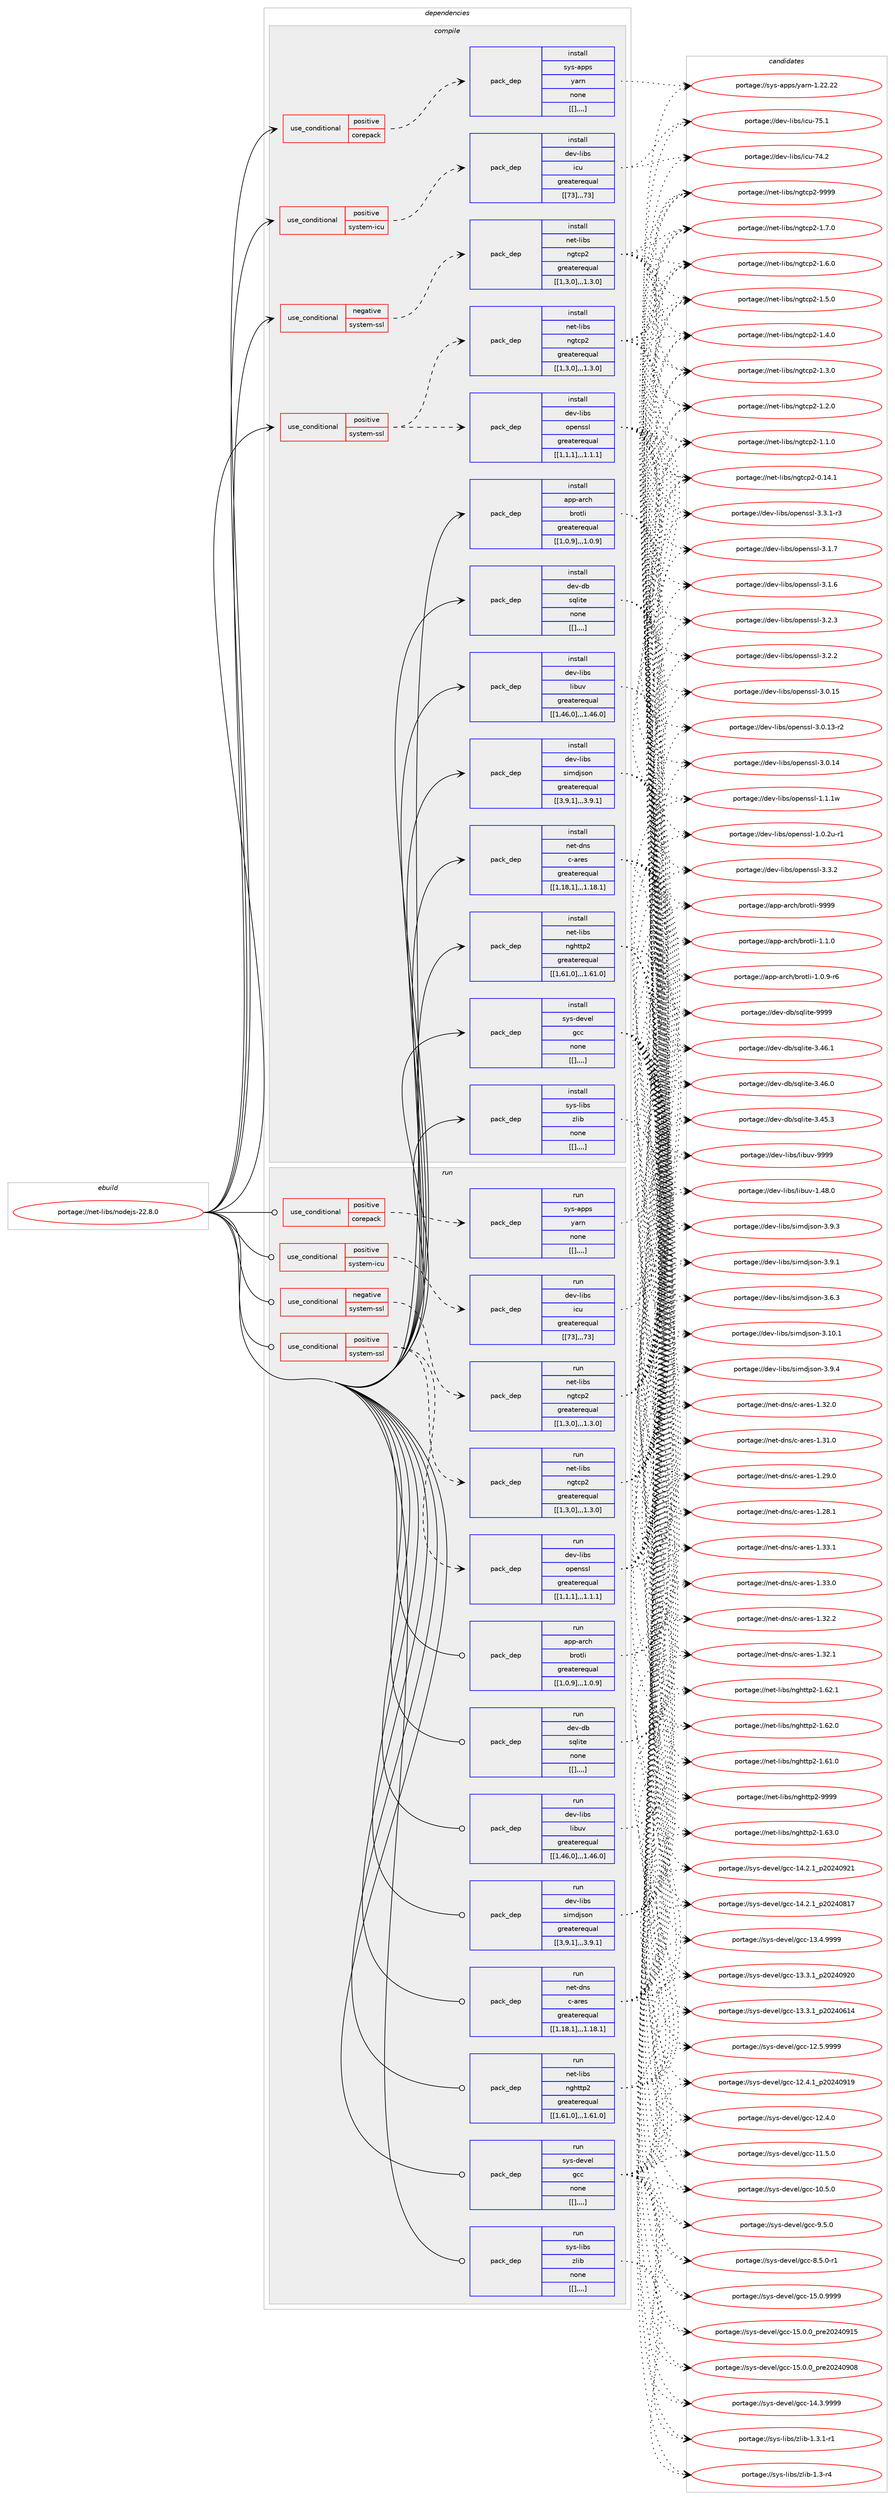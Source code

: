 digraph prolog {

# *************
# Graph options
# *************

newrank=true;
concentrate=true;
compound=true;
graph [rankdir=LR,fontname=Helvetica,fontsize=10,ranksep=1.5];#, ranksep=2.5, nodesep=0.2];
edge  [arrowhead=vee];
node  [fontname=Helvetica,fontsize=10];

# **********
# The ebuild
# **********

subgraph cluster_leftcol {
color=gray;
label=<<i>ebuild</i>>;
id [label="portage://net-libs/nodejs-22.8.0", color=red, width=4, href="../net-libs/nodejs-22.8.0.svg"];
}

# ****************
# The dependencies
# ****************

subgraph cluster_midcol {
color=gray;
label=<<i>dependencies</i>>;
subgraph cluster_compile {
fillcolor="#eeeeee";
style=filled;
label=<<i>compile</i>>;
subgraph cond98636 {
dependency373042 [label=<<TABLE BORDER="0" CELLBORDER="1" CELLSPACING="0" CELLPADDING="4"><TR><TD ROWSPAN="3" CELLPADDING="10">use_conditional</TD></TR><TR><TD>negative</TD></TR><TR><TD>system-ssl</TD></TR></TABLE>>, shape=none, color=red];
subgraph pack271707 {
dependency373043 [label=<<TABLE BORDER="0" CELLBORDER="1" CELLSPACING="0" CELLPADDING="4" WIDTH="220"><TR><TD ROWSPAN="6" CELLPADDING="30">pack_dep</TD></TR><TR><TD WIDTH="110">install</TD></TR><TR><TD>net-libs</TD></TR><TR><TD>ngtcp2</TD></TR><TR><TD>greaterequal</TD></TR><TR><TD>[[1,3,0],,,1.3.0]</TD></TR></TABLE>>, shape=none, color=blue];
}
dependency373042:e -> dependency373043:w [weight=20,style="dashed",arrowhead="vee"];
}
id:e -> dependency373042:w [weight=20,style="solid",arrowhead="vee"];
subgraph cond98637 {
dependency373044 [label=<<TABLE BORDER="0" CELLBORDER="1" CELLSPACING="0" CELLPADDING="4"><TR><TD ROWSPAN="3" CELLPADDING="10">use_conditional</TD></TR><TR><TD>positive</TD></TR><TR><TD>corepack</TD></TR></TABLE>>, shape=none, color=red];
subgraph pack271708 {
dependency373045 [label=<<TABLE BORDER="0" CELLBORDER="1" CELLSPACING="0" CELLPADDING="4" WIDTH="220"><TR><TD ROWSPAN="6" CELLPADDING="30">pack_dep</TD></TR><TR><TD WIDTH="110">install</TD></TR><TR><TD>sys-apps</TD></TR><TR><TD>yarn</TD></TR><TR><TD>none</TD></TR><TR><TD>[[],,,,]</TD></TR></TABLE>>, shape=none, color=blue];
}
dependency373044:e -> dependency373045:w [weight=20,style="dashed",arrowhead="vee"];
}
id:e -> dependency373044:w [weight=20,style="solid",arrowhead="vee"];
subgraph cond98638 {
dependency373046 [label=<<TABLE BORDER="0" CELLBORDER="1" CELLSPACING="0" CELLPADDING="4"><TR><TD ROWSPAN="3" CELLPADDING="10">use_conditional</TD></TR><TR><TD>positive</TD></TR><TR><TD>system-icu</TD></TR></TABLE>>, shape=none, color=red];
subgraph pack271709 {
dependency373047 [label=<<TABLE BORDER="0" CELLBORDER="1" CELLSPACING="0" CELLPADDING="4" WIDTH="220"><TR><TD ROWSPAN="6" CELLPADDING="30">pack_dep</TD></TR><TR><TD WIDTH="110">install</TD></TR><TR><TD>dev-libs</TD></TR><TR><TD>icu</TD></TR><TR><TD>greaterequal</TD></TR><TR><TD>[[73],,,73]</TD></TR></TABLE>>, shape=none, color=blue];
}
dependency373046:e -> dependency373047:w [weight=20,style="dashed",arrowhead="vee"];
}
id:e -> dependency373046:w [weight=20,style="solid",arrowhead="vee"];
subgraph cond98639 {
dependency373048 [label=<<TABLE BORDER="0" CELLBORDER="1" CELLSPACING="0" CELLPADDING="4"><TR><TD ROWSPAN="3" CELLPADDING="10">use_conditional</TD></TR><TR><TD>positive</TD></TR><TR><TD>system-ssl</TD></TR></TABLE>>, shape=none, color=red];
subgraph pack271710 {
dependency373049 [label=<<TABLE BORDER="0" CELLBORDER="1" CELLSPACING="0" CELLPADDING="4" WIDTH="220"><TR><TD ROWSPAN="6" CELLPADDING="30">pack_dep</TD></TR><TR><TD WIDTH="110">install</TD></TR><TR><TD>net-libs</TD></TR><TR><TD>ngtcp2</TD></TR><TR><TD>greaterequal</TD></TR><TR><TD>[[1,3,0],,,1.3.0]</TD></TR></TABLE>>, shape=none, color=blue];
}
dependency373048:e -> dependency373049:w [weight=20,style="dashed",arrowhead="vee"];
subgraph pack271711 {
dependency373050 [label=<<TABLE BORDER="0" CELLBORDER="1" CELLSPACING="0" CELLPADDING="4" WIDTH="220"><TR><TD ROWSPAN="6" CELLPADDING="30">pack_dep</TD></TR><TR><TD WIDTH="110">install</TD></TR><TR><TD>dev-libs</TD></TR><TR><TD>openssl</TD></TR><TR><TD>greaterequal</TD></TR><TR><TD>[[1,1,1],,,1.1.1]</TD></TR></TABLE>>, shape=none, color=blue];
}
dependency373048:e -> dependency373050:w [weight=20,style="dashed",arrowhead="vee"];
}
id:e -> dependency373048:w [weight=20,style="solid",arrowhead="vee"];
subgraph pack271712 {
dependency373051 [label=<<TABLE BORDER="0" CELLBORDER="1" CELLSPACING="0" CELLPADDING="4" WIDTH="220"><TR><TD ROWSPAN="6" CELLPADDING="30">pack_dep</TD></TR><TR><TD WIDTH="110">install</TD></TR><TR><TD>app-arch</TD></TR><TR><TD>brotli</TD></TR><TR><TD>greaterequal</TD></TR><TR><TD>[[1,0,9],,,1.0.9]</TD></TR></TABLE>>, shape=none, color=blue];
}
id:e -> dependency373051:w [weight=20,style="solid",arrowhead="vee"];
subgraph pack271713 {
dependency373052 [label=<<TABLE BORDER="0" CELLBORDER="1" CELLSPACING="0" CELLPADDING="4" WIDTH="220"><TR><TD ROWSPAN="6" CELLPADDING="30">pack_dep</TD></TR><TR><TD WIDTH="110">install</TD></TR><TR><TD>dev-db</TD></TR><TR><TD>sqlite</TD></TR><TR><TD>none</TD></TR><TR><TD>[[],,,,]</TD></TR></TABLE>>, shape=none, color=blue];
}
id:e -> dependency373052:w [weight=20,style="solid",arrowhead="vee"];
subgraph pack271714 {
dependency373053 [label=<<TABLE BORDER="0" CELLBORDER="1" CELLSPACING="0" CELLPADDING="4" WIDTH="220"><TR><TD ROWSPAN="6" CELLPADDING="30">pack_dep</TD></TR><TR><TD WIDTH="110">install</TD></TR><TR><TD>dev-libs</TD></TR><TR><TD>libuv</TD></TR><TR><TD>greaterequal</TD></TR><TR><TD>[[1,46,0],,,1.46.0]</TD></TR></TABLE>>, shape=none, color=blue];
}
id:e -> dependency373053:w [weight=20,style="solid",arrowhead="vee"];
subgraph pack271715 {
dependency373054 [label=<<TABLE BORDER="0" CELLBORDER="1" CELLSPACING="0" CELLPADDING="4" WIDTH="220"><TR><TD ROWSPAN="6" CELLPADDING="30">pack_dep</TD></TR><TR><TD WIDTH="110">install</TD></TR><TR><TD>dev-libs</TD></TR><TR><TD>simdjson</TD></TR><TR><TD>greaterequal</TD></TR><TR><TD>[[3,9,1],,,3.9.1]</TD></TR></TABLE>>, shape=none, color=blue];
}
id:e -> dependency373054:w [weight=20,style="solid",arrowhead="vee"];
subgraph pack271716 {
dependency373055 [label=<<TABLE BORDER="0" CELLBORDER="1" CELLSPACING="0" CELLPADDING="4" WIDTH="220"><TR><TD ROWSPAN="6" CELLPADDING="30">pack_dep</TD></TR><TR><TD WIDTH="110">install</TD></TR><TR><TD>net-dns</TD></TR><TR><TD>c-ares</TD></TR><TR><TD>greaterequal</TD></TR><TR><TD>[[1,18,1],,,1.18.1]</TD></TR></TABLE>>, shape=none, color=blue];
}
id:e -> dependency373055:w [weight=20,style="solid",arrowhead="vee"];
subgraph pack271717 {
dependency373056 [label=<<TABLE BORDER="0" CELLBORDER="1" CELLSPACING="0" CELLPADDING="4" WIDTH="220"><TR><TD ROWSPAN="6" CELLPADDING="30">pack_dep</TD></TR><TR><TD WIDTH="110">install</TD></TR><TR><TD>net-libs</TD></TR><TR><TD>nghttp2</TD></TR><TR><TD>greaterequal</TD></TR><TR><TD>[[1,61,0],,,1.61.0]</TD></TR></TABLE>>, shape=none, color=blue];
}
id:e -> dependency373056:w [weight=20,style="solid",arrowhead="vee"];
subgraph pack271718 {
dependency373057 [label=<<TABLE BORDER="0" CELLBORDER="1" CELLSPACING="0" CELLPADDING="4" WIDTH="220"><TR><TD ROWSPAN="6" CELLPADDING="30">pack_dep</TD></TR><TR><TD WIDTH="110">install</TD></TR><TR><TD>sys-devel</TD></TR><TR><TD>gcc</TD></TR><TR><TD>none</TD></TR><TR><TD>[[],,,,]</TD></TR></TABLE>>, shape=none, color=blue];
}
id:e -> dependency373057:w [weight=20,style="solid",arrowhead="vee"];
subgraph pack271719 {
dependency373058 [label=<<TABLE BORDER="0" CELLBORDER="1" CELLSPACING="0" CELLPADDING="4" WIDTH="220"><TR><TD ROWSPAN="6" CELLPADDING="30">pack_dep</TD></TR><TR><TD WIDTH="110">install</TD></TR><TR><TD>sys-libs</TD></TR><TR><TD>zlib</TD></TR><TR><TD>none</TD></TR><TR><TD>[[],,,,]</TD></TR></TABLE>>, shape=none, color=blue];
}
id:e -> dependency373058:w [weight=20,style="solid",arrowhead="vee"];
}
subgraph cluster_compileandrun {
fillcolor="#eeeeee";
style=filled;
label=<<i>compile and run</i>>;
}
subgraph cluster_run {
fillcolor="#eeeeee";
style=filled;
label=<<i>run</i>>;
subgraph cond98640 {
dependency373059 [label=<<TABLE BORDER="0" CELLBORDER="1" CELLSPACING="0" CELLPADDING="4"><TR><TD ROWSPAN="3" CELLPADDING="10">use_conditional</TD></TR><TR><TD>negative</TD></TR><TR><TD>system-ssl</TD></TR></TABLE>>, shape=none, color=red];
subgraph pack271720 {
dependency373060 [label=<<TABLE BORDER="0" CELLBORDER="1" CELLSPACING="0" CELLPADDING="4" WIDTH="220"><TR><TD ROWSPAN="6" CELLPADDING="30">pack_dep</TD></TR><TR><TD WIDTH="110">run</TD></TR><TR><TD>net-libs</TD></TR><TR><TD>ngtcp2</TD></TR><TR><TD>greaterequal</TD></TR><TR><TD>[[1,3,0],,,1.3.0]</TD></TR></TABLE>>, shape=none, color=blue];
}
dependency373059:e -> dependency373060:w [weight=20,style="dashed",arrowhead="vee"];
}
id:e -> dependency373059:w [weight=20,style="solid",arrowhead="odot"];
subgraph cond98641 {
dependency373061 [label=<<TABLE BORDER="0" CELLBORDER="1" CELLSPACING="0" CELLPADDING="4"><TR><TD ROWSPAN="3" CELLPADDING="10">use_conditional</TD></TR><TR><TD>positive</TD></TR><TR><TD>corepack</TD></TR></TABLE>>, shape=none, color=red];
subgraph pack271721 {
dependency373062 [label=<<TABLE BORDER="0" CELLBORDER="1" CELLSPACING="0" CELLPADDING="4" WIDTH="220"><TR><TD ROWSPAN="6" CELLPADDING="30">pack_dep</TD></TR><TR><TD WIDTH="110">run</TD></TR><TR><TD>sys-apps</TD></TR><TR><TD>yarn</TD></TR><TR><TD>none</TD></TR><TR><TD>[[],,,,]</TD></TR></TABLE>>, shape=none, color=blue];
}
dependency373061:e -> dependency373062:w [weight=20,style="dashed",arrowhead="vee"];
}
id:e -> dependency373061:w [weight=20,style="solid",arrowhead="odot"];
subgraph cond98642 {
dependency373063 [label=<<TABLE BORDER="0" CELLBORDER="1" CELLSPACING="0" CELLPADDING="4"><TR><TD ROWSPAN="3" CELLPADDING="10">use_conditional</TD></TR><TR><TD>positive</TD></TR><TR><TD>system-icu</TD></TR></TABLE>>, shape=none, color=red];
subgraph pack271722 {
dependency373064 [label=<<TABLE BORDER="0" CELLBORDER="1" CELLSPACING="0" CELLPADDING="4" WIDTH="220"><TR><TD ROWSPAN="6" CELLPADDING="30">pack_dep</TD></TR><TR><TD WIDTH="110">run</TD></TR><TR><TD>dev-libs</TD></TR><TR><TD>icu</TD></TR><TR><TD>greaterequal</TD></TR><TR><TD>[[73],,,73]</TD></TR></TABLE>>, shape=none, color=blue];
}
dependency373063:e -> dependency373064:w [weight=20,style="dashed",arrowhead="vee"];
}
id:e -> dependency373063:w [weight=20,style="solid",arrowhead="odot"];
subgraph cond98643 {
dependency373065 [label=<<TABLE BORDER="0" CELLBORDER="1" CELLSPACING="0" CELLPADDING="4"><TR><TD ROWSPAN="3" CELLPADDING="10">use_conditional</TD></TR><TR><TD>positive</TD></TR><TR><TD>system-ssl</TD></TR></TABLE>>, shape=none, color=red];
subgraph pack271723 {
dependency373066 [label=<<TABLE BORDER="0" CELLBORDER="1" CELLSPACING="0" CELLPADDING="4" WIDTH="220"><TR><TD ROWSPAN="6" CELLPADDING="30">pack_dep</TD></TR><TR><TD WIDTH="110">run</TD></TR><TR><TD>net-libs</TD></TR><TR><TD>ngtcp2</TD></TR><TR><TD>greaterequal</TD></TR><TR><TD>[[1,3,0],,,1.3.0]</TD></TR></TABLE>>, shape=none, color=blue];
}
dependency373065:e -> dependency373066:w [weight=20,style="dashed",arrowhead="vee"];
subgraph pack271724 {
dependency373067 [label=<<TABLE BORDER="0" CELLBORDER="1" CELLSPACING="0" CELLPADDING="4" WIDTH="220"><TR><TD ROWSPAN="6" CELLPADDING="30">pack_dep</TD></TR><TR><TD WIDTH="110">run</TD></TR><TR><TD>dev-libs</TD></TR><TR><TD>openssl</TD></TR><TR><TD>greaterequal</TD></TR><TR><TD>[[1,1,1],,,1.1.1]</TD></TR></TABLE>>, shape=none, color=blue];
}
dependency373065:e -> dependency373067:w [weight=20,style="dashed",arrowhead="vee"];
}
id:e -> dependency373065:w [weight=20,style="solid",arrowhead="odot"];
subgraph pack271725 {
dependency373068 [label=<<TABLE BORDER="0" CELLBORDER="1" CELLSPACING="0" CELLPADDING="4" WIDTH="220"><TR><TD ROWSPAN="6" CELLPADDING="30">pack_dep</TD></TR><TR><TD WIDTH="110">run</TD></TR><TR><TD>app-arch</TD></TR><TR><TD>brotli</TD></TR><TR><TD>greaterequal</TD></TR><TR><TD>[[1,0,9],,,1.0.9]</TD></TR></TABLE>>, shape=none, color=blue];
}
id:e -> dependency373068:w [weight=20,style="solid",arrowhead="odot"];
subgraph pack271726 {
dependency373069 [label=<<TABLE BORDER="0" CELLBORDER="1" CELLSPACING="0" CELLPADDING="4" WIDTH="220"><TR><TD ROWSPAN="6" CELLPADDING="30">pack_dep</TD></TR><TR><TD WIDTH="110">run</TD></TR><TR><TD>dev-db</TD></TR><TR><TD>sqlite</TD></TR><TR><TD>none</TD></TR><TR><TD>[[],,,,]</TD></TR></TABLE>>, shape=none, color=blue];
}
id:e -> dependency373069:w [weight=20,style="solid",arrowhead="odot"];
subgraph pack271727 {
dependency373070 [label=<<TABLE BORDER="0" CELLBORDER="1" CELLSPACING="0" CELLPADDING="4" WIDTH="220"><TR><TD ROWSPAN="6" CELLPADDING="30">pack_dep</TD></TR><TR><TD WIDTH="110">run</TD></TR><TR><TD>dev-libs</TD></TR><TR><TD>libuv</TD></TR><TR><TD>greaterequal</TD></TR><TR><TD>[[1,46,0],,,1.46.0]</TD></TR></TABLE>>, shape=none, color=blue];
}
id:e -> dependency373070:w [weight=20,style="solid",arrowhead="odot"];
subgraph pack271728 {
dependency373071 [label=<<TABLE BORDER="0" CELLBORDER="1" CELLSPACING="0" CELLPADDING="4" WIDTH="220"><TR><TD ROWSPAN="6" CELLPADDING="30">pack_dep</TD></TR><TR><TD WIDTH="110">run</TD></TR><TR><TD>dev-libs</TD></TR><TR><TD>simdjson</TD></TR><TR><TD>greaterequal</TD></TR><TR><TD>[[3,9,1],,,3.9.1]</TD></TR></TABLE>>, shape=none, color=blue];
}
id:e -> dependency373071:w [weight=20,style="solid",arrowhead="odot"];
subgraph pack271729 {
dependency373072 [label=<<TABLE BORDER="0" CELLBORDER="1" CELLSPACING="0" CELLPADDING="4" WIDTH="220"><TR><TD ROWSPAN="6" CELLPADDING="30">pack_dep</TD></TR><TR><TD WIDTH="110">run</TD></TR><TR><TD>net-dns</TD></TR><TR><TD>c-ares</TD></TR><TR><TD>greaterequal</TD></TR><TR><TD>[[1,18,1],,,1.18.1]</TD></TR></TABLE>>, shape=none, color=blue];
}
id:e -> dependency373072:w [weight=20,style="solid",arrowhead="odot"];
subgraph pack271730 {
dependency373073 [label=<<TABLE BORDER="0" CELLBORDER="1" CELLSPACING="0" CELLPADDING="4" WIDTH="220"><TR><TD ROWSPAN="6" CELLPADDING="30">pack_dep</TD></TR><TR><TD WIDTH="110">run</TD></TR><TR><TD>net-libs</TD></TR><TR><TD>nghttp2</TD></TR><TR><TD>greaterequal</TD></TR><TR><TD>[[1,61,0],,,1.61.0]</TD></TR></TABLE>>, shape=none, color=blue];
}
id:e -> dependency373073:w [weight=20,style="solid",arrowhead="odot"];
subgraph pack271731 {
dependency373074 [label=<<TABLE BORDER="0" CELLBORDER="1" CELLSPACING="0" CELLPADDING="4" WIDTH="220"><TR><TD ROWSPAN="6" CELLPADDING="30">pack_dep</TD></TR><TR><TD WIDTH="110">run</TD></TR><TR><TD>sys-devel</TD></TR><TR><TD>gcc</TD></TR><TR><TD>none</TD></TR><TR><TD>[[],,,,]</TD></TR></TABLE>>, shape=none, color=blue];
}
id:e -> dependency373074:w [weight=20,style="solid",arrowhead="odot"];
subgraph pack271732 {
dependency373075 [label=<<TABLE BORDER="0" CELLBORDER="1" CELLSPACING="0" CELLPADDING="4" WIDTH="220"><TR><TD ROWSPAN="6" CELLPADDING="30">pack_dep</TD></TR><TR><TD WIDTH="110">run</TD></TR><TR><TD>sys-libs</TD></TR><TR><TD>zlib</TD></TR><TR><TD>none</TD></TR><TR><TD>[[],,,,]</TD></TR></TABLE>>, shape=none, color=blue];
}
id:e -> dependency373075:w [weight=20,style="solid",arrowhead="odot"];
}
}

# **************
# The candidates
# **************

subgraph cluster_choices {
rank=same;
color=gray;
label=<<i>candidates</i>>;

subgraph choice271707 {
color=black;
nodesep=1;
choice11010111645108105981154711010311699112504557575757 [label="portage://net-libs/ngtcp2-9999", color=red, width=4,href="../net-libs/ngtcp2-9999.svg"];
choice1101011164510810598115471101031169911250454946554648 [label="portage://net-libs/ngtcp2-1.7.0", color=red, width=4,href="../net-libs/ngtcp2-1.7.0.svg"];
choice1101011164510810598115471101031169911250454946544648 [label="portage://net-libs/ngtcp2-1.6.0", color=red, width=4,href="../net-libs/ngtcp2-1.6.0.svg"];
choice1101011164510810598115471101031169911250454946534648 [label="portage://net-libs/ngtcp2-1.5.0", color=red, width=4,href="../net-libs/ngtcp2-1.5.0.svg"];
choice1101011164510810598115471101031169911250454946524648 [label="portage://net-libs/ngtcp2-1.4.0", color=red, width=4,href="../net-libs/ngtcp2-1.4.0.svg"];
choice1101011164510810598115471101031169911250454946514648 [label="portage://net-libs/ngtcp2-1.3.0", color=red, width=4,href="../net-libs/ngtcp2-1.3.0.svg"];
choice1101011164510810598115471101031169911250454946504648 [label="portage://net-libs/ngtcp2-1.2.0", color=red, width=4,href="../net-libs/ngtcp2-1.2.0.svg"];
choice1101011164510810598115471101031169911250454946494648 [label="portage://net-libs/ngtcp2-1.1.0", color=red, width=4,href="../net-libs/ngtcp2-1.1.0.svg"];
choice110101116451081059811547110103116991125045484649524649 [label="portage://net-libs/ngtcp2-0.14.1", color=red, width=4,href="../net-libs/ngtcp2-0.14.1.svg"];
dependency373043:e -> choice11010111645108105981154711010311699112504557575757:w [style=dotted,weight="100"];
dependency373043:e -> choice1101011164510810598115471101031169911250454946554648:w [style=dotted,weight="100"];
dependency373043:e -> choice1101011164510810598115471101031169911250454946544648:w [style=dotted,weight="100"];
dependency373043:e -> choice1101011164510810598115471101031169911250454946534648:w [style=dotted,weight="100"];
dependency373043:e -> choice1101011164510810598115471101031169911250454946524648:w [style=dotted,weight="100"];
dependency373043:e -> choice1101011164510810598115471101031169911250454946514648:w [style=dotted,weight="100"];
dependency373043:e -> choice1101011164510810598115471101031169911250454946504648:w [style=dotted,weight="100"];
dependency373043:e -> choice1101011164510810598115471101031169911250454946494648:w [style=dotted,weight="100"];
dependency373043:e -> choice110101116451081059811547110103116991125045484649524649:w [style=dotted,weight="100"];
}
subgraph choice271708 {
color=black;
nodesep=1;
choice115121115459711211211547121971141104549465050465050 [label="portage://sys-apps/yarn-1.22.22", color=red, width=4,href="../sys-apps/yarn-1.22.22.svg"];
dependency373045:e -> choice115121115459711211211547121971141104549465050465050:w [style=dotted,weight="100"];
}
subgraph choice271709 {
color=black;
nodesep=1;
choice100101118451081059811547105991174555534649 [label="portage://dev-libs/icu-75.1", color=red, width=4,href="../dev-libs/icu-75.1.svg"];
choice100101118451081059811547105991174555524650 [label="portage://dev-libs/icu-74.2", color=red, width=4,href="../dev-libs/icu-74.2.svg"];
dependency373047:e -> choice100101118451081059811547105991174555534649:w [style=dotted,weight="100"];
dependency373047:e -> choice100101118451081059811547105991174555524650:w [style=dotted,weight="100"];
}
subgraph choice271710 {
color=black;
nodesep=1;
choice11010111645108105981154711010311699112504557575757 [label="portage://net-libs/ngtcp2-9999", color=red, width=4,href="../net-libs/ngtcp2-9999.svg"];
choice1101011164510810598115471101031169911250454946554648 [label="portage://net-libs/ngtcp2-1.7.0", color=red, width=4,href="../net-libs/ngtcp2-1.7.0.svg"];
choice1101011164510810598115471101031169911250454946544648 [label="portage://net-libs/ngtcp2-1.6.0", color=red, width=4,href="../net-libs/ngtcp2-1.6.0.svg"];
choice1101011164510810598115471101031169911250454946534648 [label="portage://net-libs/ngtcp2-1.5.0", color=red, width=4,href="../net-libs/ngtcp2-1.5.0.svg"];
choice1101011164510810598115471101031169911250454946524648 [label="portage://net-libs/ngtcp2-1.4.0", color=red, width=4,href="../net-libs/ngtcp2-1.4.0.svg"];
choice1101011164510810598115471101031169911250454946514648 [label="portage://net-libs/ngtcp2-1.3.0", color=red, width=4,href="../net-libs/ngtcp2-1.3.0.svg"];
choice1101011164510810598115471101031169911250454946504648 [label="portage://net-libs/ngtcp2-1.2.0", color=red, width=4,href="../net-libs/ngtcp2-1.2.0.svg"];
choice1101011164510810598115471101031169911250454946494648 [label="portage://net-libs/ngtcp2-1.1.0", color=red, width=4,href="../net-libs/ngtcp2-1.1.0.svg"];
choice110101116451081059811547110103116991125045484649524649 [label="portage://net-libs/ngtcp2-0.14.1", color=red, width=4,href="../net-libs/ngtcp2-0.14.1.svg"];
dependency373049:e -> choice11010111645108105981154711010311699112504557575757:w [style=dotted,weight="100"];
dependency373049:e -> choice1101011164510810598115471101031169911250454946554648:w [style=dotted,weight="100"];
dependency373049:e -> choice1101011164510810598115471101031169911250454946544648:w [style=dotted,weight="100"];
dependency373049:e -> choice1101011164510810598115471101031169911250454946534648:w [style=dotted,weight="100"];
dependency373049:e -> choice1101011164510810598115471101031169911250454946524648:w [style=dotted,weight="100"];
dependency373049:e -> choice1101011164510810598115471101031169911250454946514648:w [style=dotted,weight="100"];
dependency373049:e -> choice1101011164510810598115471101031169911250454946504648:w [style=dotted,weight="100"];
dependency373049:e -> choice1101011164510810598115471101031169911250454946494648:w [style=dotted,weight="100"];
dependency373049:e -> choice110101116451081059811547110103116991125045484649524649:w [style=dotted,weight="100"];
}
subgraph choice271711 {
color=black;
nodesep=1;
choice100101118451081059811547111112101110115115108455146514650 [label="portage://dev-libs/openssl-3.3.2", color=red, width=4,href="../dev-libs/openssl-3.3.2.svg"];
choice1001011184510810598115471111121011101151151084551465146494511451 [label="portage://dev-libs/openssl-3.3.1-r3", color=red, width=4,href="../dev-libs/openssl-3.3.1-r3.svg"];
choice100101118451081059811547111112101110115115108455146504651 [label="portage://dev-libs/openssl-3.2.3", color=red, width=4,href="../dev-libs/openssl-3.2.3.svg"];
choice100101118451081059811547111112101110115115108455146504650 [label="portage://dev-libs/openssl-3.2.2", color=red, width=4,href="../dev-libs/openssl-3.2.2.svg"];
choice100101118451081059811547111112101110115115108455146494655 [label="portage://dev-libs/openssl-3.1.7", color=red, width=4,href="../dev-libs/openssl-3.1.7.svg"];
choice100101118451081059811547111112101110115115108455146494654 [label="portage://dev-libs/openssl-3.1.6", color=red, width=4,href="../dev-libs/openssl-3.1.6.svg"];
choice10010111845108105981154711111210111011511510845514648464953 [label="portage://dev-libs/openssl-3.0.15", color=red, width=4,href="../dev-libs/openssl-3.0.15.svg"];
choice10010111845108105981154711111210111011511510845514648464952 [label="portage://dev-libs/openssl-3.0.14", color=red, width=4,href="../dev-libs/openssl-3.0.14.svg"];
choice100101118451081059811547111112101110115115108455146484649514511450 [label="portage://dev-libs/openssl-3.0.13-r2", color=red, width=4,href="../dev-libs/openssl-3.0.13-r2.svg"];
choice100101118451081059811547111112101110115115108454946494649119 [label="portage://dev-libs/openssl-1.1.1w", color=red, width=4,href="../dev-libs/openssl-1.1.1w.svg"];
choice1001011184510810598115471111121011101151151084549464846501174511449 [label="portage://dev-libs/openssl-1.0.2u-r1", color=red, width=4,href="../dev-libs/openssl-1.0.2u-r1.svg"];
dependency373050:e -> choice100101118451081059811547111112101110115115108455146514650:w [style=dotted,weight="100"];
dependency373050:e -> choice1001011184510810598115471111121011101151151084551465146494511451:w [style=dotted,weight="100"];
dependency373050:e -> choice100101118451081059811547111112101110115115108455146504651:w [style=dotted,weight="100"];
dependency373050:e -> choice100101118451081059811547111112101110115115108455146504650:w [style=dotted,weight="100"];
dependency373050:e -> choice100101118451081059811547111112101110115115108455146494655:w [style=dotted,weight="100"];
dependency373050:e -> choice100101118451081059811547111112101110115115108455146494654:w [style=dotted,weight="100"];
dependency373050:e -> choice10010111845108105981154711111210111011511510845514648464953:w [style=dotted,weight="100"];
dependency373050:e -> choice10010111845108105981154711111210111011511510845514648464952:w [style=dotted,weight="100"];
dependency373050:e -> choice100101118451081059811547111112101110115115108455146484649514511450:w [style=dotted,weight="100"];
dependency373050:e -> choice100101118451081059811547111112101110115115108454946494649119:w [style=dotted,weight="100"];
dependency373050:e -> choice1001011184510810598115471111121011101151151084549464846501174511449:w [style=dotted,weight="100"];
}
subgraph choice271712 {
color=black;
nodesep=1;
choice9711211245971149910447981141111161081054557575757 [label="portage://app-arch/brotli-9999", color=red, width=4,href="../app-arch/brotli-9999.svg"];
choice971121124597114991044798114111116108105454946494648 [label="portage://app-arch/brotli-1.1.0", color=red, width=4,href="../app-arch/brotli-1.1.0.svg"];
choice9711211245971149910447981141111161081054549464846574511454 [label="portage://app-arch/brotli-1.0.9-r6", color=red, width=4,href="../app-arch/brotli-1.0.9-r6.svg"];
dependency373051:e -> choice9711211245971149910447981141111161081054557575757:w [style=dotted,weight="100"];
dependency373051:e -> choice971121124597114991044798114111116108105454946494648:w [style=dotted,weight="100"];
dependency373051:e -> choice9711211245971149910447981141111161081054549464846574511454:w [style=dotted,weight="100"];
}
subgraph choice271713 {
color=black;
nodesep=1;
choice1001011184510098471151131081051161014557575757 [label="portage://dev-db/sqlite-9999", color=red, width=4,href="../dev-db/sqlite-9999.svg"];
choice10010111845100984711511310810511610145514652544649 [label="portage://dev-db/sqlite-3.46.1", color=red, width=4,href="../dev-db/sqlite-3.46.1.svg"];
choice10010111845100984711511310810511610145514652544648 [label="portage://dev-db/sqlite-3.46.0", color=red, width=4,href="../dev-db/sqlite-3.46.0.svg"];
choice10010111845100984711511310810511610145514652534651 [label="portage://dev-db/sqlite-3.45.3", color=red, width=4,href="../dev-db/sqlite-3.45.3.svg"];
dependency373052:e -> choice1001011184510098471151131081051161014557575757:w [style=dotted,weight="100"];
dependency373052:e -> choice10010111845100984711511310810511610145514652544649:w [style=dotted,weight="100"];
dependency373052:e -> choice10010111845100984711511310810511610145514652544648:w [style=dotted,weight="100"];
dependency373052:e -> choice10010111845100984711511310810511610145514652534651:w [style=dotted,weight="100"];
}
subgraph choice271714 {
color=black;
nodesep=1;
choice100101118451081059811547108105981171184557575757 [label="portage://dev-libs/libuv-9999", color=red, width=4,href="../dev-libs/libuv-9999.svg"];
choice1001011184510810598115471081059811711845494652564648 [label="portage://dev-libs/libuv-1.48.0", color=red, width=4,href="../dev-libs/libuv-1.48.0.svg"];
dependency373053:e -> choice100101118451081059811547108105981171184557575757:w [style=dotted,weight="100"];
dependency373053:e -> choice1001011184510810598115471081059811711845494652564648:w [style=dotted,weight="100"];
}
subgraph choice271715 {
color=black;
nodesep=1;
choice10010111845108105981154711510510910010611511111045514649484649 [label="portage://dev-libs/simdjson-3.10.1", color=red, width=4,href="../dev-libs/simdjson-3.10.1.svg"];
choice100101118451081059811547115105109100106115111110455146574652 [label="portage://dev-libs/simdjson-3.9.4", color=red, width=4,href="../dev-libs/simdjson-3.9.4.svg"];
choice100101118451081059811547115105109100106115111110455146574651 [label="portage://dev-libs/simdjson-3.9.3", color=red, width=4,href="../dev-libs/simdjson-3.9.3.svg"];
choice100101118451081059811547115105109100106115111110455146574649 [label="portage://dev-libs/simdjson-3.9.1", color=red, width=4,href="../dev-libs/simdjson-3.9.1.svg"];
choice100101118451081059811547115105109100106115111110455146544651 [label="portage://dev-libs/simdjson-3.6.3", color=red, width=4,href="../dev-libs/simdjson-3.6.3.svg"];
dependency373054:e -> choice10010111845108105981154711510510910010611511111045514649484649:w [style=dotted,weight="100"];
dependency373054:e -> choice100101118451081059811547115105109100106115111110455146574652:w [style=dotted,weight="100"];
dependency373054:e -> choice100101118451081059811547115105109100106115111110455146574651:w [style=dotted,weight="100"];
dependency373054:e -> choice100101118451081059811547115105109100106115111110455146574649:w [style=dotted,weight="100"];
dependency373054:e -> choice100101118451081059811547115105109100106115111110455146544651:w [style=dotted,weight="100"];
}
subgraph choice271716 {
color=black;
nodesep=1;
choice110101116451001101154799459711410111545494651514649 [label="portage://net-dns/c-ares-1.33.1", color=red, width=4,href="../net-dns/c-ares-1.33.1.svg"];
choice110101116451001101154799459711410111545494651514648 [label="portage://net-dns/c-ares-1.33.0", color=red, width=4,href="../net-dns/c-ares-1.33.0.svg"];
choice110101116451001101154799459711410111545494651504650 [label="portage://net-dns/c-ares-1.32.2", color=red, width=4,href="../net-dns/c-ares-1.32.2.svg"];
choice110101116451001101154799459711410111545494651504649 [label="portage://net-dns/c-ares-1.32.1", color=red, width=4,href="../net-dns/c-ares-1.32.1.svg"];
choice110101116451001101154799459711410111545494651504648 [label="portage://net-dns/c-ares-1.32.0", color=red, width=4,href="../net-dns/c-ares-1.32.0.svg"];
choice110101116451001101154799459711410111545494651494648 [label="portage://net-dns/c-ares-1.31.0", color=red, width=4,href="../net-dns/c-ares-1.31.0.svg"];
choice110101116451001101154799459711410111545494650574648 [label="portage://net-dns/c-ares-1.29.0", color=red, width=4,href="../net-dns/c-ares-1.29.0.svg"];
choice110101116451001101154799459711410111545494650564649 [label="portage://net-dns/c-ares-1.28.1", color=red, width=4,href="../net-dns/c-ares-1.28.1.svg"];
dependency373055:e -> choice110101116451001101154799459711410111545494651514649:w [style=dotted,weight="100"];
dependency373055:e -> choice110101116451001101154799459711410111545494651514648:w [style=dotted,weight="100"];
dependency373055:e -> choice110101116451001101154799459711410111545494651504650:w [style=dotted,weight="100"];
dependency373055:e -> choice110101116451001101154799459711410111545494651504649:w [style=dotted,weight="100"];
dependency373055:e -> choice110101116451001101154799459711410111545494651504648:w [style=dotted,weight="100"];
dependency373055:e -> choice110101116451001101154799459711410111545494651494648:w [style=dotted,weight="100"];
dependency373055:e -> choice110101116451001101154799459711410111545494650574648:w [style=dotted,weight="100"];
dependency373055:e -> choice110101116451001101154799459711410111545494650564649:w [style=dotted,weight="100"];
}
subgraph choice271717 {
color=black;
nodesep=1;
choice110101116451081059811547110103104116116112504557575757 [label="portage://net-libs/nghttp2-9999", color=red, width=4,href="../net-libs/nghttp2-9999.svg"];
choice1101011164510810598115471101031041161161125045494654514648 [label="portage://net-libs/nghttp2-1.63.0", color=red, width=4,href="../net-libs/nghttp2-1.63.0.svg"];
choice1101011164510810598115471101031041161161125045494654504649 [label="portage://net-libs/nghttp2-1.62.1", color=red, width=4,href="../net-libs/nghttp2-1.62.1.svg"];
choice1101011164510810598115471101031041161161125045494654504648 [label="portage://net-libs/nghttp2-1.62.0", color=red, width=4,href="../net-libs/nghttp2-1.62.0.svg"];
choice1101011164510810598115471101031041161161125045494654494648 [label="portage://net-libs/nghttp2-1.61.0", color=red, width=4,href="../net-libs/nghttp2-1.61.0.svg"];
dependency373056:e -> choice110101116451081059811547110103104116116112504557575757:w [style=dotted,weight="100"];
dependency373056:e -> choice1101011164510810598115471101031041161161125045494654514648:w [style=dotted,weight="100"];
dependency373056:e -> choice1101011164510810598115471101031041161161125045494654504649:w [style=dotted,weight="100"];
dependency373056:e -> choice1101011164510810598115471101031041161161125045494654504648:w [style=dotted,weight="100"];
dependency373056:e -> choice1101011164510810598115471101031041161161125045494654494648:w [style=dotted,weight="100"];
}
subgraph choice271718 {
color=black;
nodesep=1;
choice1151211154510010111810110847103999945495346484657575757 [label="portage://sys-devel/gcc-15.0.9999", color=red, width=4,href="../sys-devel/gcc-15.0.9999.svg"];
choice1151211154510010111810110847103999945495346484648951121141015048505248574953 [label="portage://sys-devel/gcc-15.0.0_pre20240915", color=red, width=4,href="../sys-devel/gcc-15.0.0_pre20240915.svg"];
choice1151211154510010111810110847103999945495346484648951121141015048505248574856 [label="portage://sys-devel/gcc-15.0.0_pre20240908", color=red, width=4,href="../sys-devel/gcc-15.0.0_pre20240908.svg"];
choice1151211154510010111810110847103999945495246514657575757 [label="portage://sys-devel/gcc-14.3.9999", color=red, width=4,href="../sys-devel/gcc-14.3.9999.svg"];
choice1151211154510010111810110847103999945495246504649951125048505248575049 [label="portage://sys-devel/gcc-14.2.1_p20240921", color=red, width=4,href="../sys-devel/gcc-14.2.1_p20240921.svg"];
choice1151211154510010111810110847103999945495246504649951125048505248564955 [label="portage://sys-devel/gcc-14.2.1_p20240817", color=red, width=4,href="../sys-devel/gcc-14.2.1_p20240817.svg"];
choice1151211154510010111810110847103999945495146524657575757 [label="portage://sys-devel/gcc-13.4.9999", color=red, width=4,href="../sys-devel/gcc-13.4.9999.svg"];
choice1151211154510010111810110847103999945495146514649951125048505248575048 [label="portage://sys-devel/gcc-13.3.1_p20240920", color=red, width=4,href="../sys-devel/gcc-13.3.1_p20240920.svg"];
choice1151211154510010111810110847103999945495146514649951125048505248544952 [label="portage://sys-devel/gcc-13.3.1_p20240614", color=red, width=4,href="../sys-devel/gcc-13.3.1_p20240614.svg"];
choice1151211154510010111810110847103999945495046534657575757 [label="portage://sys-devel/gcc-12.5.9999", color=red, width=4,href="../sys-devel/gcc-12.5.9999.svg"];
choice1151211154510010111810110847103999945495046524649951125048505248574957 [label="portage://sys-devel/gcc-12.4.1_p20240919", color=red, width=4,href="../sys-devel/gcc-12.4.1_p20240919.svg"];
choice1151211154510010111810110847103999945495046524648 [label="portage://sys-devel/gcc-12.4.0", color=red, width=4,href="../sys-devel/gcc-12.4.0.svg"];
choice1151211154510010111810110847103999945494946534648 [label="portage://sys-devel/gcc-11.5.0", color=red, width=4,href="../sys-devel/gcc-11.5.0.svg"];
choice1151211154510010111810110847103999945494846534648 [label="portage://sys-devel/gcc-10.5.0", color=red, width=4,href="../sys-devel/gcc-10.5.0.svg"];
choice11512111545100101118101108471039999455746534648 [label="portage://sys-devel/gcc-9.5.0", color=red, width=4,href="../sys-devel/gcc-9.5.0.svg"];
choice115121115451001011181011084710399994556465346484511449 [label="portage://sys-devel/gcc-8.5.0-r1", color=red, width=4,href="../sys-devel/gcc-8.5.0-r1.svg"];
dependency373057:e -> choice1151211154510010111810110847103999945495346484657575757:w [style=dotted,weight="100"];
dependency373057:e -> choice1151211154510010111810110847103999945495346484648951121141015048505248574953:w [style=dotted,weight="100"];
dependency373057:e -> choice1151211154510010111810110847103999945495346484648951121141015048505248574856:w [style=dotted,weight="100"];
dependency373057:e -> choice1151211154510010111810110847103999945495246514657575757:w [style=dotted,weight="100"];
dependency373057:e -> choice1151211154510010111810110847103999945495246504649951125048505248575049:w [style=dotted,weight="100"];
dependency373057:e -> choice1151211154510010111810110847103999945495246504649951125048505248564955:w [style=dotted,weight="100"];
dependency373057:e -> choice1151211154510010111810110847103999945495146524657575757:w [style=dotted,weight="100"];
dependency373057:e -> choice1151211154510010111810110847103999945495146514649951125048505248575048:w [style=dotted,weight="100"];
dependency373057:e -> choice1151211154510010111810110847103999945495146514649951125048505248544952:w [style=dotted,weight="100"];
dependency373057:e -> choice1151211154510010111810110847103999945495046534657575757:w [style=dotted,weight="100"];
dependency373057:e -> choice1151211154510010111810110847103999945495046524649951125048505248574957:w [style=dotted,weight="100"];
dependency373057:e -> choice1151211154510010111810110847103999945495046524648:w [style=dotted,weight="100"];
dependency373057:e -> choice1151211154510010111810110847103999945494946534648:w [style=dotted,weight="100"];
dependency373057:e -> choice1151211154510010111810110847103999945494846534648:w [style=dotted,weight="100"];
dependency373057:e -> choice11512111545100101118101108471039999455746534648:w [style=dotted,weight="100"];
dependency373057:e -> choice115121115451001011181011084710399994556465346484511449:w [style=dotted,weight="100"];
}
subgraph choice271719 {
color=black;
nodesep=1;
choice115121115451081059811547122108105984549465146494511449 [label="portage://sys-libs/zlib-1.3.1-r1", color=red, width=4,href="../sys-libs/zlib-1.3.1-r1.svg"];
choice11512111545108105981154712210810598454946514511452 [label="portage://sys-libs/zlib-1.3-r4", color=red, width=4,href="../sys-libs/zlib-1.3-r4.svg"];
dependency373058:e -> choice115121115451081059811547122108105984549465146494511449:w [style=dotted,weight="100"];
dependency373058:e -> choice11512111545108105981154712210810598454946514511452:w [style=dotted,weight="100"];
}
subgraph choice271720 {
color=black;
nodesep=1;
choice11010111645108105981154711010311699112504557575757 [label="portage://net-libs/ngtcp2-9999", color=red, width=4,href="../net-libs/ngtcp2-9999.svg"];
choice1101011164510810598115471101031169911250454946554648 [label="portage://net-libs/ngtcp2-1.7.0", color=red, width=4,href="../net-libs/ngtcp2-1.7.0.svg"];
choice1101011164510810598115471101031169911250454946544648 [label="portage://net-libs/ngtcp2-1.6.0", color=red, width=4,href="../net-libs/ngtcp2-1.6.0.svg"];
choice1101011164510810598115471101031169911250454946534648 [label="portage://net-libs/ngtcp2-1.5.0", color=red, width=4,href="../net-libs/ngtcp2-1.5.0.svg"];
choice1101011164510810598115471101031169911250454946524648 [label="portage://net-libs/ngtcp2-1.4.0", color=red, width=4,href="../net-libs/ngtcp2-1.4.0.svg"];
choice1101011164510810598115471101031169911250454946514648 [label="portage://net-libs/ngtcp2-1.3.0", color=red, width=4,href="../net-libs/ngtcp2-1.3.0.svg"];
choice1101011164510810598115471101031169911250454946504648 [label="portage://net-libs/ngtcp2-1.2.0", color=red, width=4,href="../net-libs/ngtcp2-1.2.0.svg"];
choice1101011164510810598115471101031169911250454946494648 [label="portage://net-libs/ngtcp2-1.1.0", color=red, width=4,href="../net-libs/ngtcp2-1.1.0.svg"];
choice110101116451081059811547110103116991125045484649524649 [label="portage://net-libs/ngtcp2-0.14.1", color=red, width=4,href="../net-libs/ngtcp2-0.14.1.svg"];
dependency373060:e -> choice11010111645108105981154711010311699112504557575757:w [style=dotted,weight="100"];
dependency373060:e -> choice1101011164510810598115471101031169911250454946554648:w [style=dotted,weight="100"];
dependency373060:e -> choice1101011164510810598115471101031169911250454946544648:w [style=dotted,weight="100"];
dependency373060:e -> choice1101011164510810598115471101031169911250454946534648:w [style=dotted,weight="100"];
dependency373060:e -> choice1101011164510810598115471101031169911250454946524648:w [style=dotted,weight="100"];
dependency373060:e -> choice1101011164510810598115471101031169911250454946514648:w [style=dotted,weight="100"];
dependency373060:e -> choice1101011164510810598115471101031169911250454946504648:w [style=dotted,weight="100"];
dependency373060:e -> choice1101011164510810598115471101031169911250454946494648:w [style=dotted,weight="100"];
dependency373060:e -> choice110101116451081059811547110103116991125045484649524649:w [style=dotted,weight="100"];
}
subgraph choice271721 {
color=black;
nodesep=1;
choice115121115459711211211547121971141104549465050465050 [label="portage://sys-apps/yarn-1.22.22", color=red, width=4,href="../sys-apps/yarn-1.22.22.svg"];
dependency373062:e -> choice115121115459711211211547121971141104549465050465050:w [style=dotted,weight="100"];
}
subgraph choice271722 {
color=black;
nodesep=1;
choice100101118451081059811547105991174555534649 [label="portage://dev-libs/icu-75.1", color=red, width=4,href="../dev-libs/icu-75.1.svg"];
choice100101118451081059811547105991174555524650 [label="portage://dev-libs/icu-74.2", color=red, width=4,href="../dev-libs/icu-74.2.svg"];
dependency373064:e -> choice100101118451081059811547105991174555534649:w [style=dotted,weight="100"];
dependency373064:e -> choice100101118451081059811547105991174555524650:w [style=dotted,weight="100"];
}
subgraph choice271723 {
color=black;
nodesep=1;
choice11010111645108105981154711010311699112504557575757 [label="portage://net-libs/ngtcp2-9999", color=red, width=4,href="../net-libs/ngtcp2-9999.svg"];
choice1101011164510810598115471101031169911250454946554648 [label="portage://net-libs/ngtcp2-1.7.0", color=red, width=4,href="../net-libs/ngtcp2-1.7.0.svg"];
choice1101011164510810598115471101031169911250454946544648 [label="portage://net-libs/ngtcp2-1.6.0", color=red, width=4,href="../net-libs/ngtcp2-1.6.0.svg"];
choice1101011164510810598115471101031169911250454946534648 [label="portage://net-libs/ngtcp2-1.5.0", color=red, width=4,href="../net-libs/ngtcp2-1.5.0.svg"];
choice1101011164510810598115471101031169911250454946524648 [label="portage://net-libs/ngtcp2-1.4.0", color=red, width=4,href="../net-libs/ngtcp2-1.4.0.svg"];
choice1101011164510810598115471101031169911250454946514648 [label="portage://net-libs/ngtcp2-1.3.0", color=red, width=4,href="../net-libs/ngtcp2-1.3.0.svg"];
choice1101011164510810598115471101031169911250454946504648 [label="portage://net-libs/ngtcp2-1.2.0", color=red, width=4,href="../net-libs/ngtcp2-1.2.0.svg"];
choice1101011164510810598115471101031169911250454946494648 [label="portage://net-libs/ngtcp2-1.1.0", color=red, width=4,href="../net-libs/ngtcp2-1.1.0.svg"];
choice110101116451081059811547110103116991125045484649524649 [label="portage://net-libs/ngtcp2-0.14.1", color=red, width=4,href="../net-libs/ngtcp2-0.14.1.svg"];
dependency373066:e -> choice11010111645108105981154711010311699112504557575757:w [style=dotted,weight="100"];
dependency373066:e -> choice1101011164510810598115471101031169911250454946554648:w [style=dotted,weight="100"];
dependency373066:e -> choice1101011164510810598115471101031169911250454946544648:w [style=dotted,weight="100"];
dependency373066:e -> choice1101011164510810598115471101031169911250454946534648:w [style=dotted,weight="100"];
dependency373066:e -> choice1101011164510810598115471101031169911250454946524648:w [style=dotted,weight="100"];
dependency373066:e -> choice1101011164510810598115471101031169911250454946514648:w [style=dotted,weight="100"];
dependency373066:e -> choice1101011164510810598115471101031169911250454946504648:w [style=dotted,weight="100"];
dependency373066:e -> choice1101011164510810598115471101031169911250454946494648:w [style=dotted,weight="100"];
dependency373066:e -> choice110101116451081059811547110103116991125045484649524649:w [style=dotted,weight="100"];
}
subgraph choice271724 {
color=black;
nodesep=1;
choice100101118451081059811547111112101110115115108455146514650 [label="portage://dev-libs/openssl-3.3.2", color=red, width=4,href="../dev-libs/openssl-3.3.2.svg"];
choice1001011184510810598115471111121011101151151084551465146494511451 [label="portage://dev-libs/openssl-3.3.1-r3", color=red, width=4,href="../dev-libs/openssl-3.3.1-r3.svg"];
choice100101118451081059811547111112101110115115108455146504651 [label="portage://dev-libs/openssl-3.2.3", color=red, width=4,href="../dev-libs/openssl-3.2.3.svg"];
choice100101118451081059811547111112101110115115108455146504650 [label="portage://dev-libs/openssl-3.2.2", color=red, width=4,href="../dev-libs/openssl-3.2.2.svg"];
choice100101118451081059811547111112101110115115108455146494655 [label="portage://dev-libs/openssl-3.1.7", color=red, width=4,href="../dev-libs/openssl-3.1.7.svg"];
choice100101118451081059811547111112101110115115108455146494654 [label="portage://dev-libs/openssl-3.1.6", color=red, width=4,href="../dev-libs/openssl-3.1.6.svg"];
choice10010111845108105981154711111210111011511510845514648464953 [label="portage://dev-libs/openssl-3.0.15", color=red, width=4,href="../dev-libs/openssl-3.0.15.svg"];
choice10010111845108105981154711111210111011511510845514648464952 [label="portage://dev-libs/openssl-3.0.14", color=red, width=4,href="../dev-libs/openssl-3.0.14.svg"];
choice100101118451081059811547111112101110115115108455146484649514511450 [label="portage://dev-libs/openssl-3.0.13-r2", color=red, width=4,href="../dev-libs/openssl-3.0.13-r2.svg"];
choice100101118451081059811547111112101110115115108454946494649119 [label="portage://dev-libs/openssl-1.1.1w", color=red, width=4,href="../dev-libs/openssl-1.1.1w.svg"];
choice1001011184510810598115471111121011101151151084549464846501174511449 [label="portage://dev-libs/openssl-1.0.2u-r1", color=red, width=4,href="../dev-libs/openssl-1.0.2u-r1.svg"];
dependency373067:e -> choice100101118451081059811547111112101110115115108455146514650:w [style=dotted,weight="100"];
dependency373067:e -> choice1001011184510810598115471111121011101151151084551465146494511451:w [style=dotted,weight="100"];
dependency373067:e -> choice100101118451081059811547111112101110115115108455146504651:w [style=dotted,weight="100"];
dependency373067:e -> choice100101118451081059811547111112101110115115108455146504650:w [style=dotted,weight="100"];
dependency373067:e -> choice100101118451081059811547111112101110115115108455146494655:w [style=dotted,weight="100"];
dependency373067:e -> choice100101118451081059811547111112101110115115108455146494654:w [style=dotted,weight="100"];
dependency373067:e -> choice10010111845108105981154711111210111011511510845514648464953:w [style=dotted,weight="100"];
dependency373067:e -> choice10010111845108105981154711111210111011511510845514648464952:w [style=dotted,weight="100"];
dependency373067:e -> choice100101118451081059811547111112101110115115108455146484649514511450:w [style=dotted,weight="100"];
dependency373067:e -> choice100101118451081059811547111112101110115115108454946494649119:w [style=dotted,weight="100"];
dependency373067:e -> choice1001011184510810598115471111121011101151151084549464846501174511449:w [style=dotted,weight="100"];
}
subgraph choice271725 {
color=black;
nodesep=1;
choice9711211245971149910447981141111161081054557575757 [label="portage://app-arch/brotli-9999", color=red, width=4,href="../app-arch/brotli-9999.svg"];
choice971121124597114991044798114111116108105454946494648 [label="portage://app-arch/brotli-1.1.0", color=red, width=4,href="../app-arch/brotli-1.1.0.svg"];
choice9711211245971149910447981141111161081054549464846574511454 [label="portage://app-arch/brotli-1.0.9-r6", color=red, width=4,href="../app-arch/brotli-1.0.9-r6.svg"];
dependency373068:e -> choice9711211245971149910447981141111161081054557575757:w [style=dotted,weight="100"];
dependency373068:e -> choice971121124597114991044798114111116108105454946494648:w [style=dotted,weight="100"];
dependency373068:e -> choice9711211245971149910447981141111161081054549464846574511454:w [style=dotted,weight="100"];
}
subgraph choice271726 {
color=black;
nodesep=1;
choice1001011184510098471151131081051161014557575757 [label="portage://dev-db/sqlite-9999", color=red, width=4,href="../dev-db/sqlite-9999.svg"];
choice10010111845100984711511310810511610145514652544649 [label="portage://dev-db/sqlite-3.46.1", color=red, width=4,href="../dev-db/sqlite-3.46.1.svg"];
choice10010111845100984711511310810511610145514652544648 [label="portage://dev-db/sqlite-3.46.0", color=red, width=4,href="../dev-db/sqlite-3.46.0.svg"];
choice10010111845100984711511310810511610145514652534651 [label="portage://dev-db/sqlite-3.45.3", color=red, width=4,href="../dev-db/sqlite-3.45.3.svg"];
dependency373069:e -> choice1001011184510098471151131081051161014557575757:w [style=dotted,weight="100"];
dependency373069:e -> choice10010111845100984711511310810511610145514652544649:w [style=dotted,weight="100"];
dependency373069:e -> choice10010111845100984711511310810511610145514652544648:w [style=dotted,weight="100"];
dependency373069:e -> choice10010111845100984711511310810511610145514652534651:w [style=dotted,weight="100"];
}
subgraph choice271727 {
color=black;
nodesep=1;
choice100101118451081059811547108105981171184557575757 [label="portage://dev-libs/libuv-9999", color=red, width=4,href="../dev-libs/libuv-9999.svg"];
choice1001011184510810598115471081059811711845494652564648 [label="portage://dev-libs/libuv-1.48.0", color=red, width=4,href="../dev-libs/libuv-1.48.0.svg"];
dependency373070:e -> choice100101118451081059811547108105981171184557575757:w [style=dotted,weight="100"];
dependency373070:e -> choice1001011184510810598115471081059811711845494652564648:w [style=dotted,weight="100"];
}
subgraph choice271728 {
color=black;
nodesep=1;
choice10010111845108105981154711510510910010611511111045514649484649 [label="portage://dev-libs/simdjson-3.10.1", color=red, width=4,href="../dev-libs/simdjson-3.10.1.svg"];
choice100101118451081059811547115105109100106115111110455146574652 [label="portage://dev-libs/simdjson-3.9.4", color=red, width=4,href="../dev-libs/simdjson-3.9.4.svg"];
choice100101118451081059811547115105109100106115111110455146574651 [label="portage://dev-libs/simdjson-3.9.3", color=red, width=4,href="../dev-libs/simdjson-3.9.3.svg"];
choice100101118451081059811547115105109100106115111110455146574649 [label="portage://dev-libs/simdjson-3.9.1", color=red, width=4,href="../dev-libs/simdjson-3.9.1.svg"];
choice100101118451081059811547115105109100106115111110455146544651 [label="portage://dev-libs/simdjson-3.6.3", color=red, width=4,href="../dev-libs/simdjson-3.6.3.svg"];
dependency373071:e -> choice10010111845108105981154711510510910010611511111045514649484649:w [style=dotted,weight="100"];
dependency373071:e -> choice100101118451081059811547115105109100106115111110455146574652:w [style=dotted,weight="100"];
dependency373071:e -> choice100101118451081059811547115105109100106115111110455146574651:w [style=dotted,weight="100"];
dependency373071:e -> choice100101118451081059811547115105109100106115111110455146574649:w [style=dotted,weight="100"];
dependency373071:e -> choice100101118451081059811547115105109100106115111110455146544651:w [style=dotted,weight="100"];
}
subgraph choice271729 {
color=black;
nodesep=1;
choice110101116451001101154799459711410111545494651514649 [label="portage://net-dns/c-ares-1.33.1", color=red, width=4,href="../net-dns/c-ares-1.33.1.svg"];
choice110101116451001101154799459711410111545494651514648 [label="portage://net-dns/c-ares-1.33.0", color=red, width=4,href="../net-dns/c-ares-1.33.0.svg"];
choice110101116451001101154799459711410111545494651504650 [label="portage://net-dns/c-ares-1.32.2", color=red, width=4,href="../net-dns/c-ares-1.32.2.svg"];
choice110101116451001101154799459711410111545494651504649 [label="portage://net-dns/c-ares-1.32.1", color=red, width=4,href="../net-dns/c-ares-1.32.1.svg"];
choice110101116451001101154799459711410111545494651504648 [label="portage://net-dns/c-ares-1.32.0", color=red, width=4,href="../net-dns/c-ares-1.32.0.svg"];
choice110101116451001101154799459711410111545494651494648 [label="portage://net-dns/c-ares-1.31.0", color=red, width=4,href="../net-dns/c-ares-1.31.0.svg"];
choice110101116451001101154799459711410111545494650574648 [label="portage://net-dns/c-ares-1.29.0", color=red, width=4,href="../net-dns/c-ares-1.29.0.svg"];
choice110101116451001101154799459711410111545494650564649 [label="portage://net-dns/c-ares-1.28.1", color=red, width=4,href="../net-dns/c-ares-1.28.1.svg"];
dependency373072:e -> choice110101116451001101154799459711410111545494651514649:w [style=dotted,weight="100"];
dependency373072:e -> choice110101116451001101154799459711410111545494651514648:w [style=dotted,weight="100"];
dependency373072:e -> choice110101116451001101154799459711410111545494651504650:w [style=dotted,weight="100"];
dependency373072:e -> choice110101116451001101154799459711410111545494651504649:w [style=dotted,weight="100"];
dependency373072:e -> choice110101116451001101154799459711410111545494651504648:w [style=dotted,weight="100"];
dependency373072:e -> choice110101116451001101154799459711410111545494651494648:w [style=dotted,weight="100"];
dependency373072:e -> choice110101116451001101154799459711410111545494650574648:w [style=dotted,weight="100"];
dependency373072:e -> choice110101116451001101154799459711410111545494650564649:w [style=dotted,weight="100"];
}
subgraph choice271730 {
color=black;
nodesep=1;
choice110101116451081059811547110103104116116112504557575757 [label="portage://net-libs/nghttp2-9999", color=red, width=4,href="../net-libs/nghttp2-9999.svg"];
choice1101011164510810598115471101031041161161125045494654514648 [label="portage://net-libs/nghttp2-1.63.0", color=red, width=4,href="../net-libs/nghttp2-1.63.0.svg"];
choice1101011164510810598115471101031041161161125045494654504649 [label="portage://net-libs/nghttp2-1.62.1", color=red, width=4,href="../net-libs/nghttp2-1.62.1.svg"];
choice1101011164510810598115471101031041161161125045494654504648 [label="portage://net-libs/nghttp2-1.62.0", color=red, width=4,href="../net-libs/nghttp2-1.62.0.svg"];
choice1101011164510810598115471101031041161161125045494654494648 [label="portage://net-libs/nghttp2-1.61.0", color=red, width=4,href="../net-libs/nghttp2-1.61.0.svg"];
dependency373073:e -> choice110101116451081059811547110103104116116112504557575757:w [style=dotted,weight="100"];
dependency373073:e -> choice1101011164510810598115471101031041161161125045494654514648:w [style=dotted,weight="100"];
dependency373073:e -> choice1101011164510810598115471101031041161161125045494654504649:w [style=dotted,weight="100"];
dependency373073:e -> choice1101011164510810598115471101031041161161125045494654504648:w [style=dotted,weight="100"];
dependency373073:e -> choice1101011164510810598115471101031041161161125045494654494648:w [style=dotted,weight="100"];
}
subgraph choice271731 {
color=black;
nodesep=1;
choice1151211154510010111810110847103999945495346484657575757 [label="portage://sys-devel/gcc-15.0.9999", color=red, width=4,href="../sys-devel/gcc-15.0.9999.svg"];
choice1151211154510010111810110847103999945495346484648951121141015048505248574953 [label="portage://sys-devel/gcc-15.0.0_pre20240915", color=red, width=4,href="../sys-devel/gcc-15.0.0_pre20240915.svg"];
choice1151211154510010111810110847103999945495346484648951121141015048505248574856 [label="portage://sys-devel/gcc-15.0.0_pre20240908", color=red, width=4,href="../sys-devel/gcc-15.0.0_pre20240908.svg"];
choice1151211154510010111810110847103999945495246514657575757 [label="portage://sys-devel/gcc-14.3.9999", color=red, width=4,href="../sys-devel/gcc-14.3.9999.svg"];
choice1151211154510010111810110847103999945495246504649951125048505248575049 [label="portage://sys-devel/gcc-14.2.1_p20240921", color=red, width=4,href="../sys-devel/gcc-14.2.1_p20240921.svg"];
choice1151211154510010111810110847103999945495246504649951125048505248564955 [label="portage://sys-devel/gcc-14.2.1_p20240817", color=red, width=4,href="../sys-devel/gcc-14.2.1_p20240817.svg"];
choice1151211154510010111810110847103999945495146524657575757 [label="portage://sys-devel/gcc-13.4.9999", color=red, width=4,href="../sys-devel/gcc-13.4.9999.svg"];
choice1151211154510010111810110847103999945495146514649951125048505248575048 [label="portage://sys-devel/gcc-13.3.1_p20240920", color=red, width=4,href="../sys-devel/gcc-13.3.1_p20240920.svg"];
choice1151211154510010111810110847103999945495146514649951125048505248544952 [label="portage://sys-devel/gcc-13.3.1_p20240614", color=red, width=4,href="../sys-devel/gcc-13.3.1_p20240614.svg"];
choice1151211154510010111810110847103999945495046534657575757 [label="portage://sys-devel/gcc-12.5.9999", color=red, width=4,href="../sys-devel/gcc-12.5.9999.svg"];
choice1151211154510010111810110847103999945495046524649951125048505248574957 [label="portage://sys-devel/gcc-12.4.1_p20240919", color=red, width=4,href="../sys-devel/gcc-12.4.1_p20240919.svg"];
choice1151211154510010111810110847103999945495046524648 [label="portage://sys-devel/gcc-12.4.0", color=red, width=4,href="../sys-devel/gcc-12.4.0.svg"];
choice1151211154510010111810110847103999945494946534648 [label="portage://sys-devel/gcc-11.5.0", color=red, width=4,href="../sys-devel/gcc-11.5.0.svg"];
choice1151211154510010111810110847103999945494846534648 [label="portage://sys-devel/gcc-10.5.0", color=red, width=4,href="../sys-devel/gcc-10.5.0.svg"];
choice11512111545100101118101108471039999455746534648 [label="portage://sys-devel/gcc-9.5.0", color=red, width=4,href="../sys-devel/gcc-9.5.0.svg"];
choice115121115451001011181011084710399994556465346484511449 [label="portage://sys-devel/gcc-8.5.0-r1", color=red, width=4,href="../sys-devel/gcc-8.5.0-r1.svg"];
dependency373074:e -> choice1151211154510010111810110847103999945495346484657575757:w [style=dotted,weight="100"];
dependency373074:e -> choice1151211154510010111810110847103999945495346484648951121141015048505248574953:w [style=dotted,weight="100"];
dependency373074:e -> choice1151211154510010111810110847103999945495346484648951121141015048505248574856:w [style=dotted,weight="100"];
dependency373074:e -> choice1151211154510010111810110847103999945495246514657575757:w [style=dotted,weight="100"];
dependency373074:e -> choice1151211154510010111810110847103999945495246504649951125048505248575049:w [style=dotted,weight="100"];
dependency373074:e -> choice1151211154510010111810110847103999945495246504649951125048505248564955:w [style=dotted,weight="100"];
dependency373074:e -> choice1151211154510010111810110847103999945495146524657575757:w [style=dotted,weight="100"];
dependency373074:e -> choice1151211154510010111810110847103999945495146514649951125048505248575048:w [style=dotted,weight="100"];
dependency373074:e -> choice1151211154510010111810110847103999945495146514649951125048505248544952:w [style=dotted,weight="100"];
dependency373074:e -> choice1151211154510010111810110847103999945495046534657575757:w [style=dotted,weight="100"];
dependency373074:e -> choice1151211154510010111810110847103999945495046524649951125048505248574957:w [style=dotted,weight="100"];
dependency373074:e -> choice1151211154510010111810110847103999945495046524648:w [style=dotted,weight="100"];
dependency373074:e -> choice1151211154510010111810110847103999945494946534648:w [style=dotted,weight="100"];
dependency373074:e -> choice1151211154510010111810110847103999945494846534648:w [style=dotted,weight="100"];
dependency373074:e -> choice11512111545100101118101108471039999455746534648:w [style=dotted,weight="100"];
dependency373074:e -> choice115121115451001011181011084710399994556465346484511449:w [style=dotted,weight="100"];
}
subgraph choice271732 {
color=black;
nodesep=1;
choice115121115451081059811547122108105984549465146494511449 [label="portage://sys-libs/zlib-1.3.1-r1", color=red, width=4,href="../sys-libs/zlib-1.3.1-r1.svg"];
choice11512111545108105981154712210810598454946514511452 [label="portage://sys-libs/zlib-1.3-r4", color=red, width=4,href="../sys-libs/zlib-1.3-r4.svg"];
dependency373075:e -> choice115121115451081059811547122108105984549465146494511449:w [style=dotted,weight="100"];
dependency373075:e -> choice11512111545108105981154712210810598454946514511452:w [style=dotted,weight="100"];
}
}

}

